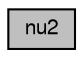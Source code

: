 digraph G
{
  bgcolor="transparent";
  edge [fontname="FreeSans",fontsize="10",labelfontname="FreeSans",labelfontsize="10"];
  node [fontname="FreeSans",fontsize="10",shape=record];
  rankdir=LR;
  Node1 [label="nu2",height=0.2,width=0.4,color="black", fillcolor="grey75", style="filled" fontcolor="black"];
}
